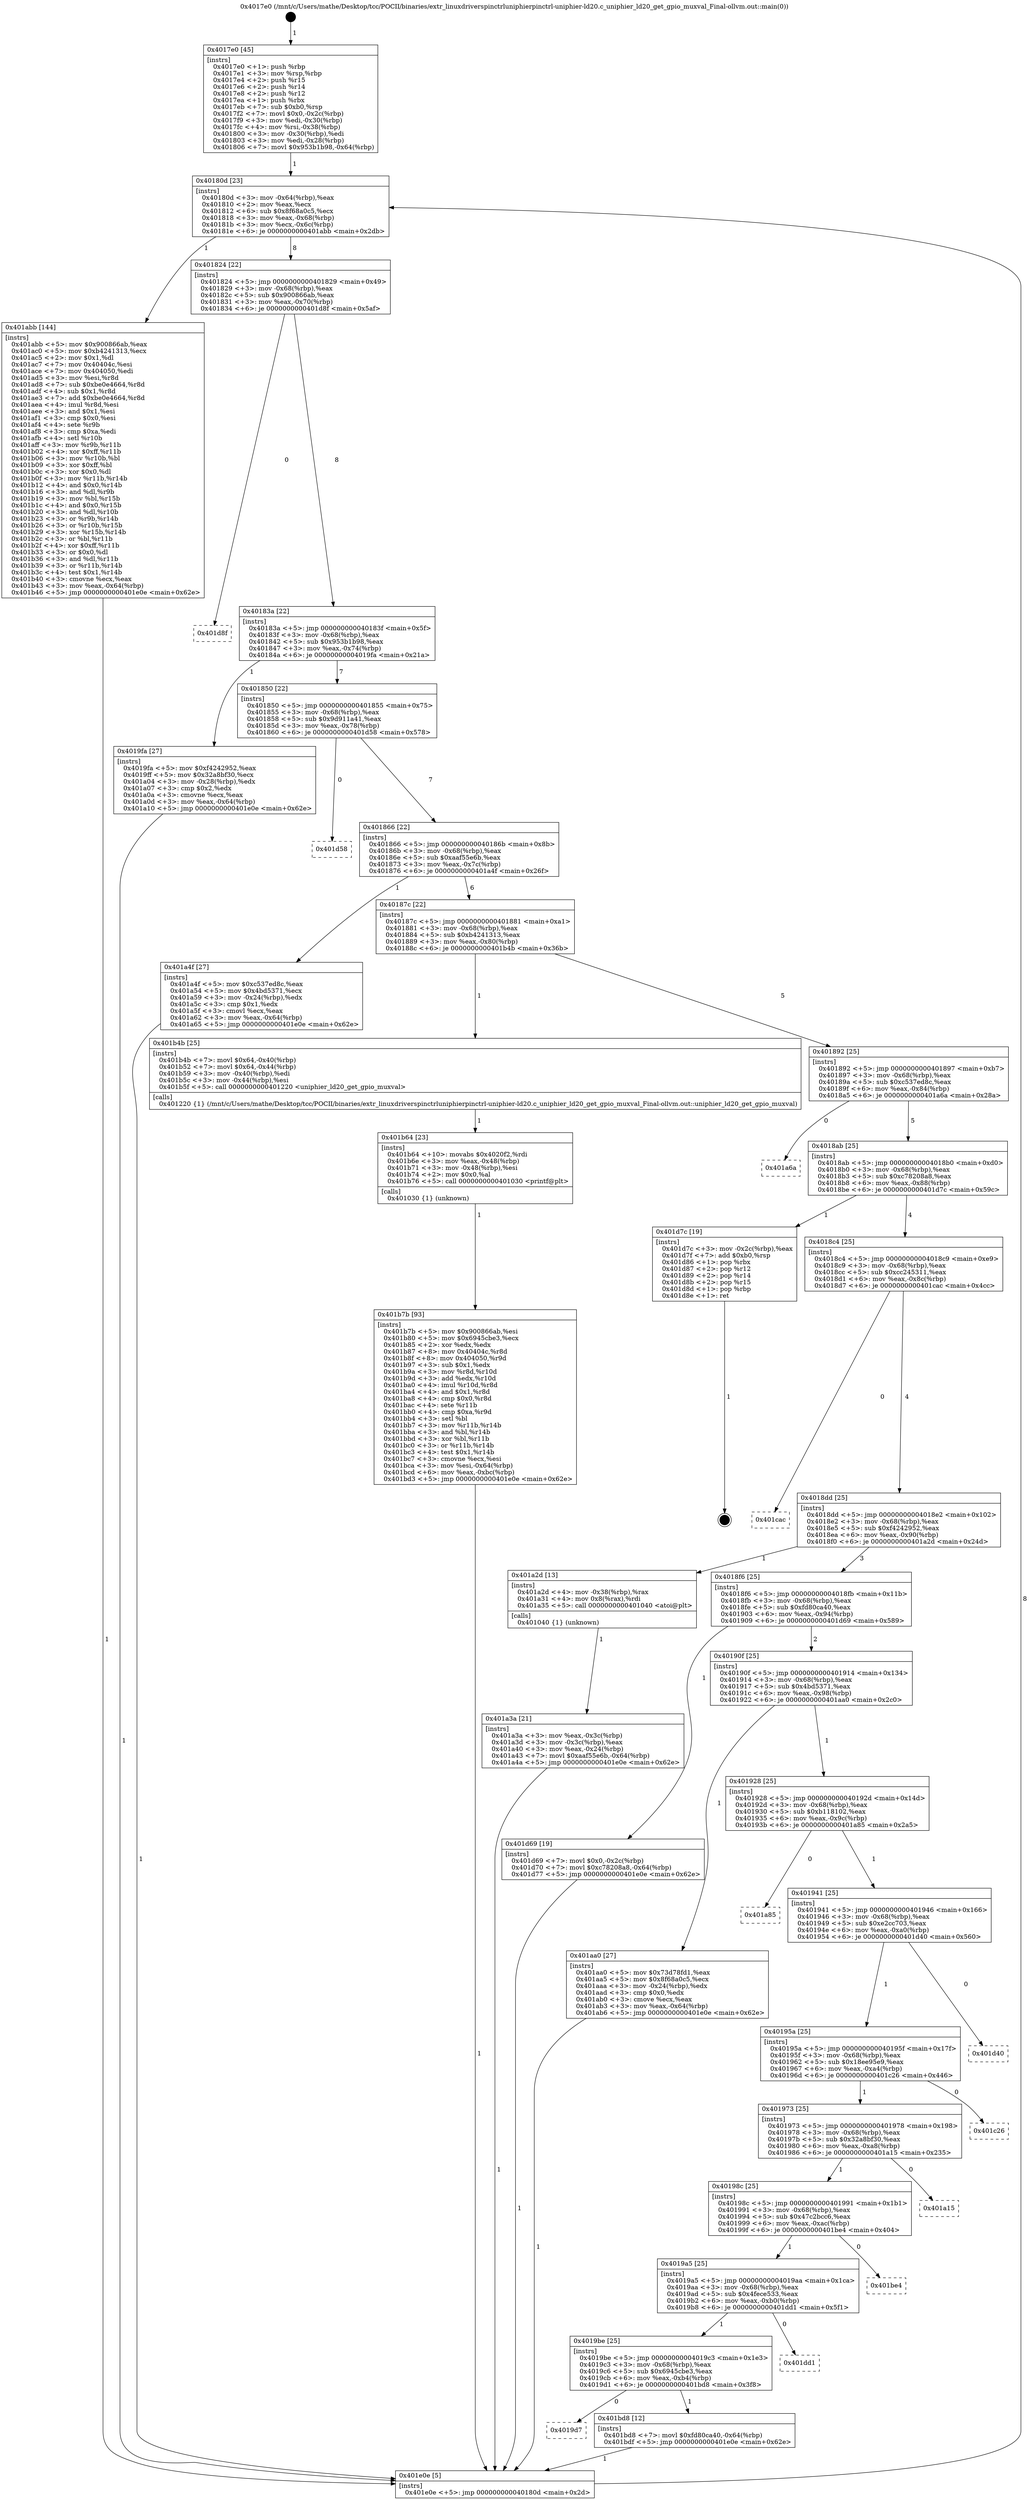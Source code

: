 digraph "0x4017e0" {
  label = "0x4017e0 (/mnt/c/Users/mathe/Desktop/tcc/POCII/binaries/extr_linuxdriverspinctrluniphierpinctrl-uniphier-ld20.c_uniphier_ld20_get_gpio_muxval_Final-ollvm.out::main(0))"
  labelloc = "t"
  node[shape=record]

  Entry [label="",width=0.3,height=0.3,shape=circle,fillcolor=black,style=filled]
  "0x40180d" [label="{
     0x40180d [23]\l
     | [instrs]\l
     &nbsp;&nbsp;0x40180d \<+3\>: mov -0x64(%rbp),%eax\l
     &nbsp;&nbsp;0x401810 \<+2\>: mov %eax,%ecx\l
     &nbsp;&nbsp;0x401812 \<+6\>: sub $0x8f68a0c5,%ecx\l
     &nbsp;&nbsp;0x401818 \<+3\>: mov %eax,-0x68(%rbp)\l
     &nbsp;&nbsp;0x40181b \<+3\>: mov %ecx,-0x6c(%rbp)\l
     &nbsp;&nbsp;0x40181e \<+6\>: je 0000000000401abb \<main+0x2db\>\l
  }"]
  "0x401abb" [label="{
     0x401abb [144]\l
     | [instrs]\l
     &nbsp;&nbsp;0x401abb \<+5\>: mov $0x900866ab,%eax\l
     &nbsp;&nbsp;0x401ac0 \<+5\>: mov $0xb4241313,%ecx\l
     &nbsp;&nbsp;0x401ac5 \<+2\>: mov $0x1,%dl\l
     &nbsp;&nbsp;0x401ac7 \<+7\>: mov 0x40404c,%esi\l
     &nbsp;&nbsp;0x401ace \<+7\>: mov 0x404050,%edi\l
     &nbsp;&nbsp;0x401ad5 \<+3\>: mov %esi,%r8d\l
     &nbsp;&nbsp;0x401ad8 \<+7\>: sub $0xbe0e4664,%r8d\l
     &nbsp;&nbsp;0x401adf \<+4\>: sub $0x1,%r8d\l
     &nbsp;&nbsp;0x401ae3 \<+7\>: add $0xbe0e4664,%r8d\l
     &nbsp;&nbsp;0x401aea \<+4\>: imul %r8d,%esi\l
     &nbsp;&nbsp;0x401aee \<+3\>: and $0x1,%esi\l
     &nbsp;&nbsp;0x401af1 \<+3\>: cmp $0x0,%esi\l
     &nbsp;&nbsp;0x401af4 \<+4\>: sete %r9b\l
     &nbsp;&nbsp;0x401af8 \<+3\>: cmp $0xa,%edi\l
     &nbsp;&nbsp;0x401afb \<+4\>: setl %r10b\l
     &nbsp;&nbsp;0x401aff \<+3\>: mov %r9b,%r11b\l
     &nbsp;&nbsp;0x401b02 \<+4\>: xor $0xff,%r11b\l
     &nbsp;&nbsp;0x401b06 \<+3\>: mov %r10b,%bl\l
     &nbsp;&nbsp;0x401b09 \<+3\>: xor $0xff,%bl\l
     &nbsp;&nbsp;0x401b0c \<+3\>: xor $0x0,%dl\l
     &nbsp;&nbsp;0x401b0f \<+3\>: mov %r11b,%r14b\l
     &nbsp;&nbsp;0x401b12 \<+4\>: and $0x0,%r14b\l
     &nbsp;&nbsp;0x401b16 \<+3\>: and %dl,%r9b\l
     &nbsp;&nbsp;0x401b19 \<+3\>: mov %bl,%r15b\l
     &nbsp;&nbsp;0x401b1c \<+4\>: and $0x0,%r15b\l
     &nbsp;&nbsp;0x401b20 \<+3\>: and %dl,%r10b\l
     &nbsp;&nbsp;0x401b23 \<+3\>: or %r9b,%r14b\l
     &nbsp;&nbsp;0x401b26 \<+3\>: or %r10b,%r15b\l
     &nbsp;&nbsp;0x401b29 \<+3\>: xor %r15b,%r14b\l
     &nbsp;&nbsp;0x401b2c \<+3\>: or %bl,%r11b\l
     &nbsp;&nbsp;0x401b2f \<+4\>: xor $0xff,%r11b\l
     &nbsp;&nbsp;0x401b33 \<+3\>: or $0x0,%dl\l
     &nbsp;&nbsp;0x401b36 \<+3\>: and %dl,%r11b\l
     &nbsp;&nbsp;0x401b39 \<+3\>: or %r11b,%r14b\l
     &nbsp;&nbsp;0x401b3c \<+4\>: test $0x1,%r14b\l
     &nbsp;&nbsp;0x401b40 \<+3\>: cmovne %ecx,%eax\l
     &nbsp;&nbsp;0x401b43 \<+3\>: mov %eax,-0x64(%rbp)\l
     &nbsp;&nbsp;0x401b46 \<+5\>: jmp 0000000000401e0e \<main+0x62e\>\l
  }"]
  "0x401824" [label="{
     0x401824 [22]\l
     | [instrs]\l
     &nbsp;&nbsp;0x401824 \<+5\>: jmp 0000000000401829 \<main+0x49\>\l
     &nbsp;&nbsp;0x401829 \<+3\>: mov -0x68(%rbp),%eax\l
     &nbsp;&nbsp;0x40182c \<+5\>: sub $0x900866ab,%eax\l
     &nbsp;&nbsp;0x401831 \<+3\>: mov %eax,-0x70(%rbp)\l
     &nbsp;&nbsp;0x401834 \<+6\>: je 0000000000401d8f \<main+0x5af\>\l
  }"]
  Exit [label="",width=0.3,height=0.3,shape=circle,fillcolor=black,style=filled,peripheries=2]
  "0x401d8f" [label="{
     0x401d8f\l
  }", style=dashed]
  "0x40183a" [label="{
     0x40183a [22]\l
     | [instrs]\l
     &nbsp;&nbsp;0x40183a \<+5\>: jmp 000000000040183f \<main+0x5f\>\l
     &nbsp;&nbsp;0x40183f \<+3\>: mov -0x68(%rbp),%eax\l
     &nbsp;&nbsp;0x401842 \<+5\>: sub $0x953b1b98,%eax\l
     &nbsp;&nbsp;0x401847 \<+3\>: mov %eax,-0x74(%rbp)\l
     &nbsp;&nbsp;0x40184a \<+6\>: je 00000000004019fa \<main+0x21a\>\l
  }"]
  "0x4019d7" [label="{
     0x4019d7\l
  }", style=dashed]
  "0x4019fa" [label="{
     0x4019fa [27]\l
     | [instrs]\l
     &nbsp;&nbsp;0x4019fa \<+5\>: mov $0xf4242952,%eax\l
     &nbsp;&nbsp;0x4019ff \<+5\>: mov $0x32a8bf30,%ecx\l
     &nbsp;&nbsp;0x401a04 \<+3\>: mov -0x28(%rbp),%edx\l
     &nbsp;&nbsp;0x401a07 \<+3\>: cmp $0x2,%edx\l
     &nbsp;&nbsp;0x401a0a \<+3\>: cmovne %ecx,%eax\l
     &nbsp;&nbsp;0x401a0d \<+3\>: mov %eax,-0x64(%rbp)\l
     &nbsp;&nbsp;0x401a10 \<+5\>: jmp 0000000000401e0e \<main+0x62e\>\l
  }"]
  "0x401850" [label="{
     0x401850 [22]\l
     | [instrs]\l
     &nbsp;&nbsp;0x401850 \<+5\>: jmp 0000000000401855 \<main+0x75\>\l
     &nbsp;&nbsp;0x401855 \<+3\>: mov -0x68(%rbp),%eax\l
     &nbsp;&nbsp;0x401858 \<+5\>: sub $0x9d911a41,%eax\l
     &nbsp;&nbsp;0x40185d \<+3\>: mov %eax,-0x78(%rbp)\l
     &nbsp;&nbsp;0x401860 \<+6\>: je 0000000000401d58 \<main+0x578\>\l
  }"]
  "0x401e0e" [label="{
     0x401e0e [5]\l
     | [instrs]\l
     &nbsp;&nbsp;0x401e0e \<+5\>: jmp 000000000040180d \<main+0x2d\>\l
  }"]
  "0x4017e0" [label="{
     0x4017e0 [45]\l
     | [instrs]\l
     &nbsp;&nbsp;0x4017e0 \<+1\>: push %rbp\l
     &nbsp;&nbsp;0x4017e1 \<+3\>: mov %rsp,%rbp\l
     &nbsp;&nbsp;0x4017e4 \<+2\>: push %r15\l
     &nbsp;&nbsp;0x4017e6 \<+2\>: push %r14\l
     &nbsp;&nbsp;0x4017e8 \<+2\>: push %r12\l
     &nbsp;&nbsp;0x4017ea \<+1\>: push %rbx\l
     &nbsp;&nbsp;0x4017eb \<+7\>: sub $0xb0,%rsp\l
     &nbsp;&nbsp;0x4017f2 \<+7\>: movl $0x0,-0x2c(%rbp)\l
     &nbsp;&nbsp;0x4017f9 \<+3\>: mov %edi,-0x30(%rbp)\l
     &nbsp;&nbsp;0x4017fc \<+4\>: mov %rsi,-0x38(%rbp)\l
     &nbsp;&nbsp;0x401800 \<+3\>: mov -0x30(%rbp),%edi\l
     &nbsp;&nbsp;0x401803 \<+3\>: mov %edi,-0x28(%rbp)\l
     &nbsp;&nbsp;0x401806 \<+7\>: movl $0x953b1b98,-0x64(%rbp)\l
  }"]
  "0x401bd8" [label="{
     0x401bd8 [12]\l
     | [instrs]\l
     &nbsp;&nbsp;0x401bd8 \<+7\>: movl $0xfd80ca40,-0x64(%rbp)\l
     &nbsp;&nbsp;0x401bdf \<+5\>: jmp 0000000000401e0e \<main+0x62e\>\l
  }"]
  "0x401d58" [label="{
     0x401d58\l
  }", style=dashed]
  "0x401866" [label="{
     0x401866 [22]\l
     | [instrs]\l
     &nbsp;&nbsp;0x401866 \<+5\>: jmp 000000000040186b \<main+0x8b\>\l
     &nbsp;&nbsp;0x40186b \<+3\>: mov -0x68(%rbp),%eax\l
     &nbsp;&nbsp;0x40186e \<+5\>: sub $0xaaf55e6b,%eax\l
     &nbsp;&nbsp;0x401873 \<+3\>: mov %eax,-0x7c(%rbp)\l
     &nbsp;&nbsp;0x401876 \<+6\>: je 0000000000401a4f \<main+0x26f\>\l
  }"]
  "0x4019be" [label="{
     0x4019be [25]\l
     | [instrs]\l
     &nbsp;&nbsp;0x4019be \<+5\>: jmp 00000000004019c3 \<main+0x1e3\>\l
     &nbsp;&nbsp;0x4019c3 \<+3\>: mov -0x68(%rbp),%eax\l
     &nbsp;&nbsp;0x4019c6 \<+5\>: sub $0x6945cbe3,%eax\l
     &nbsp;&nbsp;0x4019cb \<+6\>: mov %eax,-0xb4(%rbp)\l
     &nbsp;&nbsp;0x4019d1 \<+6\>: je 0000000000401bd8 \<main+0x3f8\>\l
  }"]
  "0x401a4f" [label="{
     0x401a4f [27]\l
     | [instrs]\l
     &nbsp;&nbsp;0x401a4f \<+5\>: mov $0xc537ed8c,%eax\l
     &nbsp;&nbsp;0x401a54 \<+5\>: mov $0x4bd5371,%ecx\l
     &nbsp;&nbsp;0x401a59 \<+3\>: mov -0x24(%rbp),%edx\l
     &nbsp;&nbsp;0x401a5c \<+3\>: cmp $0x1,%edx\l
     &nbsp;&nbsp;0x401a5f \<+3\>: cmovl %ecx,%eax\l
     &nbsp;&nbsp;0x401a62 \<+3\>: mov %eax,-0x64(%rbp)\l
     &nbsp;&nbsp;0x401a65 \<+5\>: jmp 0000000000401e0e \<main+0x62e\>\l
  }"]
  "0x40187c" [label="{
     0x40187c [22]\l
     | [instrs]\l
     &nbsp;&nbsp;0x40187c \<+5\>: jmp 0000000000401881 \<main+0xa1\>\l
     &nbsp;&nbsp;0x401881 \<+3\>: mov -0x68(%rbp),%eax\l
     &nbsp;&nbsp;0x401884 \<+5\>: sub $0xb4241313,%eax\l
     &nbsp;&nbsp;0x401889 \<+3\>: mov %eax,-0x80(%rbp)\l
     &nbsp;&nbsp;0x40188c \<+6\>: je 0000000000401b4b \<main+0x36b\>\l
  }"]
  "0x401dd1" [label="{
     0x401dd1\l
  }", style=dashed]
  "0x401b4b" [label="{
     0x401b4b [25]\l
     | [instrs]\l
     &nbsp;&nbsp;0x401b4b \<+7\>: movl $0x64,-0x40(%rbp)\l
     &nbsp;&nbsp;0x401b52 \<+7\>: movl $0x64,-0x44(%rbp)\l
     &nbsp;&nbsp;0x401b59 \<+3\>: mov -0x40(%rbp),%edi\l
     &nbsp;&nbsp;0x401b5c \<+3\>: mov -0x44(%rbp),%esi\l
     &nbsp;&nbsp;0x401b5f \<+5\>: call 0000000000401220 \<uniphier_ld20_get_gpio_muxval\>\l
     | [calls]\l
     &nbsp;&nbsp;0x401220 \{1\} (/mnt/c/Users/mathe/Desktop/tcc/POCII/binaries/extr_linuxdriverspinctrluniphierpinctrl-uniphier-ld20.c_uniphier_ld20_get_gpio_muxval_Final-ollvm.out::uniphier_ld20_get_gpio_muxval)\l
  }"]
  "0x401892" [label="{
     0x401892 [25]\l
     | [instrs]\l
     &nbsp;&nbsp;0x401892 \<+5\>: jmp 0000000000401897 \<main+0xb7\>\l
     &nbsp;&nbsp;0x401897 \<+3\>: mov -0x68(%rbp),%eax\l
     &nbsp;&nbsp;0x40189a \<+5\>: sub $0xc537ed8c,%eax\l
     &nbsp;&nbsp;0x40189f \<+6\>: mov %eax,-0x84(%rbp)\l
     &nbsp;&nbsp;0x4018a5 \<+6\>: je 0000000000401a6a \<main+0x28a\>\l
  }"]
  "0x4019a5" [label="{
     0x4019a5 [25]\l
     | [instrs]\l
     &nbsp;&nbsp;0x4019a5 \<+5\>: jmp 00000000004019aa \<main+0x1ca\>\l
     &nbsp;&nbsp;0x4019aa \<+3\>: mov -0x68(%rbp),%eax\l
     &nbsp;&nbsp;0x4019ad \<+5\>: sub $0x4fece533,%eax\l
     &nbsp;&nbsp;0x4019b2 \<+6\>: mov %eax,-0xb0(%rbp)\l
     &nbsp;&nbsp;0x4019b8 \<+6\>: je 0000000000401dd1 \<main+0x5f1\>\l
  }"]
  "0x401a6a" [label="{
     0x401a6a\l
  }", style=dashed]
  "0x4018ab" [label="{
     0x4018ab [25]\l
     | [instrs]\l
     &nbsp;&nbsp;0x4018ab \<+5\>: jmp 00000000004018b0 \<main+0xd0\>\l
     &nbsp;&nbsp;0x4018b0 \<+3\>: mov -0x68(%rbp),%eax\l
     &nbsp;&nbsp;0x4018b3 \<+5\>: sub $0xc78208a8,%eax\l
     &nbsp;&nbsp;0x4018b8 \<+6\>: mov %eax,-0x88(%rbp)\l
     &nbsp;&nbsp;0x4018be \<+6\>: je 0000000000401d7c \<main+0x59c\>\l
  }"]
  "0x401be4" [label="{
     0x401be4\l
  }", style=dashed]
  "0x401d7c" [label="{
     0x401d7c [19]\l
     | [instrs]\l
     &nbsp;&nbsp;0x401d7c \<+3\>: mov -0x2c(%rbp),%eax\l
     &nbsp;&nbsp;0x401d7f \<+7\>: add $0xb0,%rsp\l
     &nbsp;&nbsp;0x401d86 \<+1\>: pop %rbx\l
     &nbsp;&nbsp;0x401d87 \<+2\>: pop %r12\l
     &nbsp;&nbsp;0x401d89 \<+2\>: pop %r14\l
     &nbsp;&nbsp;0x401d8b \<+2\>: pop %r15\l
     &nbsp;&nbsp;0x401d8d \<+1\>: pop %rbp\l
     &nbsp;&nbsp;0x401d8e \<+1\>: ret\l
  }"]
  "0x4018c4" [label="{
     0x4018c4 [25]\l
     | [instrs]\l
     &nbsp;&nbsp;0x4018c4 \<+5\>: jmp 00000000004018c9 \<main+0xe9\>\l
     &nbsp;&nbsp;0x4018c9 \<+3\>: mov -0x68(%rbp),%eax\l
     &nbsp;&nbsp;0x4018cc \<+5\>: sub $0xcc245311,%eax\l
     &nbsp;&nbsp;0x4018d1 \<+6\>: mov %eax,-0x8c(%rbp)\l
     &nbsp;&nbsp;0x4018d7 \<+6\>: je 0000000000401cac \<main+0x4cc\>\l
  }"]
  "0x40198c" [label="{
     0x40198c [25]\l
     | [instrs]\l
     &nbsp;&nbsp;0x40198c \<+5\>: jmp 0000000000401991 \<main+0x1b1\>\l
     &nbsp;&nbsp;0x401991 \<+3\>: mov -0x68(%rbp),%eax\l
     &nbsp;&nbsp;0x401994 \<+5\>: sub $0x47c2bcc6,%eax\l
     &nbsp;&nbsp;0x401999 \<+6\>: mov %eax,-0xac(%rbp)\l
     &nbsp;&nbsp;0x40199f \<+6\>: je 0000000000401be4 \<main+0x404\>\l
  }"]
  "0x401cac" [label="{
     0x401cac\l
  }", style=dashed]
  "0x4018dd" [label="{
     0x4018dd [25]\l
     | [instrs]\l
     &nbsp;&nbsp;0x4018dd \<+5\>: jmp 00000000004018e2 \<main+0x102\>\l
     &nbsp;&nbsp;0x4018e2 \<+3\>: mov -0x68(%rbp),%eax\l
     &nbsp;&nbsp;0x4018e5 \<+5\>: sub $0xf4242952,%eax\l
     &nbsp;&nbsp;0x4018ea \<+6\>: mov %eax,-0x90(%rbp)\l
     &nbsp;&nbsp;0x4018f0 \<+6\>: je 0000000000401a2d \<main+0x24d\>\l
  }"]
  "0x401a15" [label="{
     0x401a15\l
  }", style=dashed]
  "0x401a2d" [label="{
     0x401a2d [13]\l
     | [instrs]\l
     &nbsp;&nbsp;0x401a2d \<+4\>: mov -0x38(%rbp),%rax\l
     &nbsp;&nbsp;0x401a31 \<+4\>: mov 0x8(%rax),%rdi\l
     &nbsp;&nbsp;0x401a35 \<+5\>: call 0000000000401040 \<atoi@plt\>\l
     | [calls]\l
     &nbsp;&nbsp;0x401040 \{1\} (unknown)\l
  }"]
  "0x4018f6" [label="{
     0x4018f6 [25]\l
     | [instrs]\l
     &nbsp;&nbsp;0x4018f6 \<+5\>: jmp 00000000004018fb \<main+0x11b\>\l
     &nbsp;&nbsp;0x4018fb \<+3\>: mov -0x68(%rbp),%eax\l
     &nbsp;&nbsp;0x4018fe \<+5\>: sub $0xfd80ca40,%eax\l
     &nbsp;&nbsp;0x401903 \<+6\>: mov %eax,-0x94(%rbp)\l
     &nbsp;&nbsp;0x401909 \<+6\>: je 0000000000401d69 \<main+0x589\>\l
  }"]
  "0x401a3a" [label="{
     0x401a3a [21]\l
     | [instrs]\l
     &nbsp;&nbsp;0x401a3a \<+3\>: mov %eax,-0x3c(%rbp)\l
     &nbsp;&nbsp;0x401a3d \<+3\>: mov -0x3c(%rbp),%eax\l
     &nbsp;&nbsp;0x401a40 \<+3\>: mov %eax,-0x24(%rbp)\l
     &nbsp;&nbsp;0x401a43 \<+7\>: movl $0xaaf55e6b,-0x64(%rbp)\l
     &nbsp;&nbsp;0x401a4a \<+5\>: jmp 0000000000401e0e \<main+0x62e\>\l
  }"]
  "0x401973" [label="{
     0x401973 [25]\l
     | [instrs]\l
     &nbsp;&nbsp;0x401973 \<+5\>: jmp 0000000000401978 \<main+0x198\>\l
     &nbsp;&nbsp;0x401978 \<+3\>: mov -0x68(%rbp),%eax\l
     &nbsp;&nbsp;0x40197b \<+5\>: sub $0x32a8bf30,%eax\l
     &nbsp;&nbsp;0x401980 \<+6\>: mov %eax,-0xa8(%rbp)\l
     &nbsp;&nbsp;0x401986 \<+6\>: je 0000000000401a15 \<main+0x235\>\l
  }"]
  "0x401d69" [label="{
     0x401d69 [19]\l
     | [instrs]\l
     &nbsp;&nbsp;0x401d69 \<+7\>: movl $0x0,-0x2c(%rbp)\l
     &nbsp;&nbsp;0x401d70 \<+7\>: movl $0xc78208a8,-0x64(%rbp)\l
     &nbsp;&nbsp;0x401d77 \<+5\>: jmp 0000000000401e0e \<main+0x62e\>\l
  }"]
  "0x40190f" [label="{
     0x40190f [25]\l
     | [instrs]\l
     &nbsp;&nbsp;0x40190f \<+5\>: jmp 0000000000401914 \<main+0x134\>\l
     &nbsp;&nbsp;0x401914 \<+3\>: mov -0x68(%rbp),%eax\l
     &nbsp;&nbsp;0x401917 \<+5\>: sub $0x4bd5371,%eax\l
     &nbsp;&nbsp;0x40191c \<+6\>: mov %eax,-0x98(%rbp)\l
     &nbsp;&nbsp;0x401922 \<+6\>: je 0000000000401aa0 \<main+0x2c0\>\l
  }"]
  "0x401c26" [label="{
     0x401c26\l
  }", style=dashed]
  "0x401aa0" [label="{
     0x401aa0 [27]\l
     | [instrs]\l
     &nbsp;&nbsp;0x401aa0 \<+5\>: mov $0x73d78fd1,%eax\l
     &nbsp;&nbsp;0x401aa5 \<+5\>: mov $0x8f68a0c5,%ecx\l
     &nbsp;&nbsp;0x401aaa \<+3\>: mov -0x24(%rbp),%edx\l
     &nbsp;&nbsp;0x401aad \<+3\>: cmp $0x0,%edx\l
     &nbsp;&nbsp;0x401ab0 \<+3\>: cmove %ecx,%eax\l
     &nbsp;&nbsp;0x401ab3 \<+3\>: mov %eax,-0x64(%rbp)\l
     &nbsp;&nbsp;0x401ab6 \<+5\>: jmp 0000000000401e0e \<main+0x62e\>\l
  }"]
  "0x401928" [label="{
     0x401928 [25]\l
     | [instrs]\l
     &nbsp;&nbsp;0x401928 \<+5\>: jmp 000000000040192d \<main+0x14d\>\l
     &nbsp;&nbsp;0x40192d \<+3\>: mov -0x68(%rbp),%eax\l
     &nbsp;&nbsp;0x401930 \<+5\>: sub $0xb118102,%eax\l
     &nbsp;&nbsp;0x401935 \<+6\>: mov %eax,-0x9c(%rbp)\l
     &nbsp;&nbsp;0x40193b \<+6\>: je 0000000000401a85 \<main+0x2a5\>\l
  }"]
  "0x401b64" [label="{
     0x401b64 [23]\l
     | [instrs]\l
     &nbsp;&nbsp;0x401b64 \<+10\>: movabs $0x4020f2,%rdi\l
     &nbsp;&nbsp;0x401b6e \<+3\>: mov %eax,-0x48(%rbp)\l
     &nbsp;&nbsp;0x401b71 \<+3\>: mov -0x48(%rbp),%esi\l
     &nbsp;&nbsp;0x401b74 \<+2\>: mov $0x0,%al\l
     &nbsp;&nbsp;0x401b76 \<+5\>: call 0000000000401030 \<printf@plt\>\l
     | [calls]\l
     &nbsp;&nbsp;0x401030 \{1\} (unknown)\l
  }"]
  "0x401b7b" [label="{
     0x401b7b [93]\l
     | [instrs]\l
     &nbsp;&nbsp;0x401b7b \<+5\>: mov $0x900866ab,%esi\l
     &nbsp;&nbsp;0x401b80 \<+5\>: mov $0x6945cbe3,%ecx\l
     &nbsp;&nbsp;0x401b85 \<+2\>: xor %edx,%edx\l
     &nbsp;&nbsp;0x401b87 \<+8\>: mov 0x40404c,%r8d\l
     &nbsp;&nbsp;0x401b8f \<+8\>: mov 0x404050,%r9d\l
     &nbsp;&nbsp;0x401b97 \<+3\>: sub $0x1,%edx\l
     &nbsp;&nbsp;0x401b9a \<+3\>: mov %r8d,%r10d\l
     &nbsp;&nbsp;0x401b9d \<+3\>: add %edx,%r10d\l
     &nbsp;&nbsp;0x401ba0 \<+4\>: imul %r10d,%r8d\l
     &nbsp;&nbsp;0x401ba4 \<+4\>: and $0x1,%r8d\l
     &nbsp;&nbsp;0x401ba8 \<+4\>: cmp $0x0,%r8d\l
     &nbsp;&nbsp;0x401bac \<+4\>: sete %r11b\l
     &nbsp;&nbsp;0x401bb0 \<+4\>: cmp $0xa,%r9d\l
     &nbsp;&nbsp;0x401bb4 \<+3\>: setl %bl\l
     &nbsp;&nbsp;0x401bb7 \<+3\>: mov %r11b,%r14b\l
     &nbsp;&nbsp;0x401bba \<+3\>: and %bl,%r14b\l
     &nbsp;&nbsp;0x401bbd \<+3\>: xor %bl,%r11b\l
     &nbsp;&nbsp;0x401bc0 \<+3\>: or %r11b,%r14b\l
     &nbsp;&nbsp;0x401bc3 \<+4\>: test $0x1,%r14b\l
     &nbsp;&nbsp;0x401bc7 \<+3\>: cmovne %ecx,%esi\l
     &nbsp;&nbsp;0x401bca \<+3\>: mov %esi,-0x64(%rbp)\l
     &nbsp;&nbsp;0x401bcd \<+6\>: mov %eax,-0xbc(%rbp)\l
     &nbsp;&nbsp;0x401bd3 \<+5\>: jmp 0000000000401e0e \<main+0x62e\>\l
  }"]
  "0x40195a" [label="{
     0x40195a [25]\l
     | [instrs]\l
     &nbsp;&nbsp;0x40195a \<+5\>: jmp 000000000040195f \<main+0x17f\>\l
     &nbsp;&nbsp;0x40195f \<+3\>: mov -0x68(%rbp),%eax\l
     &nbsp;&nbsp;0x401962 \<+5\>: sub $0x18ee95e9,%eax\l
     &nbsp;&nbsp;0x401967 \<+6\>: mov %eax,-0xa4(%rbp)\l
     &nbsp;&nbsp;0x40196d \<+6\>: je 0000000000401c26 \<main+0x446\>\l
  }"]
  "0x401a85" [label="{
     0x401a85\l
  }", style=dashed]
  "0x401941" [label="{
     0x401941 [25]\l
     | [instrs]\l
     &nbsp;&nbsp;0x401941 \<+5\>: jmp 0000000000401946 \<main+0x166\>\l
     &nbsp;&nbsp;0x401946 \<+3\>: mov -0x68(%rbp),%eax\l
     &nbsp;&nbsp;0x401949 \<+5\>: sub $0xe2cc703,%eax\l
     &nbsp;&nbsp;0x40194e \<+6\>: mov %eax,-0xa0(%rbp)\l
     &nbsp;&nbsp;0x401954 \<+6\>: je 0000000000401d40 \<main+0x560\>\l
  }"]
  "0x401d40" [label="{
     0x401d40\l
  }", style=dashed]
  Entry -> "0x4017e0" [label=" 1"]
  "0x40180d" -> "0x401abb" [label=" 1"]
  "0x40180d" -> "0x401824" [label=" 8"]
  "0x401d7c" -> Exit [label=" 1"]
  "0x401824" -> "0x401d8f" [label=" 0"]
  "0x401824" -> "0x40183a" [label=" 8"]
  "0x401d69" -> "0x401e0e" [label=" 1"]
  "0x40183a" -> "0x4019fa" [label=" 1"]
  "0x40183a" -> "0x401850" [label=" 7"]
  "0x4019fa" -> "0x401e0e" [label=" 1"]
  "0x4017e0" -> "0x40180d" [label=" 1"]
  "0x401e0e" -> "0x40180d" [label=" 8"]
  "0x401bd8" -> "0x401e0e" [label=" 1"]
  "0x401850" -> "0x401d58" [label=" 0"]
  "0x401850" -> "0x401866" [label=" 7"]
  "0x4019be" -> "0x4019d7" [label=" 0"]
  "0x401866" -> "0x401a4f" [label=" 1"]
  "0x401866" -> "0x40187c" [label=" 6"]
  "0x4019be" -> "0x401bd8" [label=" 1"]
  "0x40187c" -> "0x401b4b" [label=" 1"]
  "0x40187c" -> "0x401892" [label=" 5"]
  "0x4019a5" -> "0x4019be" [label=" 1"]
  "0x401892" -> "0x401a6a" [label=" 0"]
  "0x401892" -> "0x4018ab" [label=" 5"]
  "0x4019a5" -> "0x401dd1" [label=" 0"]
  "0x4018ab" -> "0x401d7c" [label=" 1"]
  "0x4018ab" -> "0x4018c4" [label=" 4"]
  "0x40198c" -> "0x4019a5" [label=" 1"]
  "0x4018c4" -> "0x401cac" [label=" 0"]
  "0x4018c4" -> "0x4018dd" [label=" 4"]
  "0x40198c" -> "0x401be4" [label=" 0"]
  "0x4018dd" -> "0x401a2d" [label=" 1"]
  "0x4018dd" -> "0x4018f6" [label=" 3"]
  "0x401a2d" -> "0x401a3a" [label=" 1"]
  "0x401a3a" -> "0x401e0e" [label=" 1"]
  "0x401a4f" -> "0x401e0e" [label=" 1"]
  "0x401973" -> "0x40198c" [label=" 1"]
  "0x4018f6" -> "0x401d69" [label=" 1"]
  "0x4018f6" -> "0x40190f" [label=" 2"]
  "0x401973" -> "0x401a15" [label=" 0"]
  "0x40190f" -> "0x401aa0" [label=" 1"]
  "0x40190f" -> "0x401928" [label=" 1"]
  "0x401aa0" -> "0x401e0e" [label=" 1"]
  "0x401abb" -> "0x401e0e" [label=" 1"]
  "0x401b4b" -> "0x401b64" [label=" 1"]
  "0x401b64" -> "0x401b7b" [label=" 1"]
  "0x401b7b" -> "0x401e0e" [label=" 1"]
  "0x40195a" -> "0x401973" [label=" 1"]
  "0x401928" -> "0x401a85" [label=" 0"]
  "0x401928" -> "0x401941" [label=" 1"]
  "0x40195a" -> "0x401c26" [label=" 0"]
  "0x401941" -> "0x401d40" [label=" 0"]
  "0x401941" -> "0x40195a" [label=" 1"]
}
